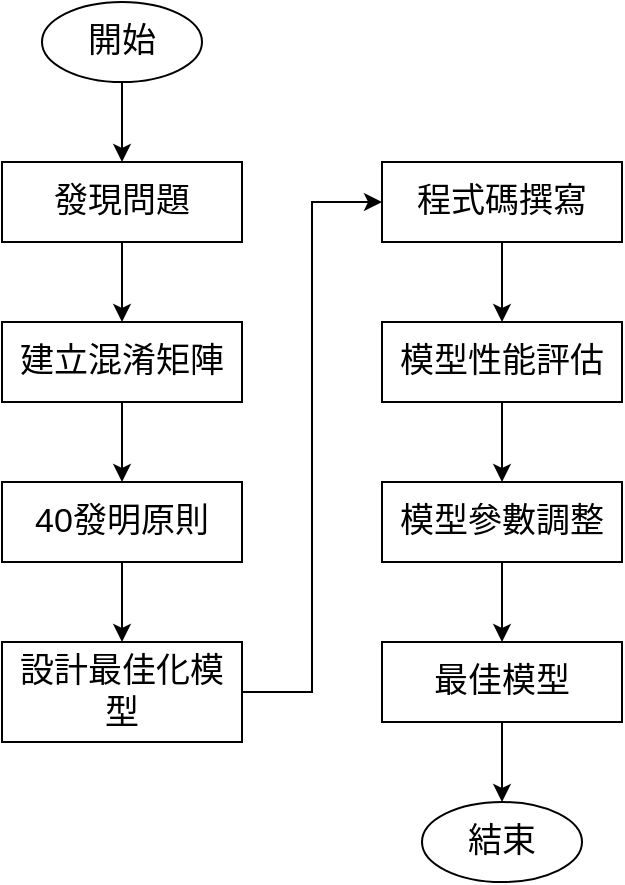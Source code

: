 <mxfile version="25.0.2">
  <diagram name="第 1 页" id="bJ6mwmbkwY7XHwHpn_ra">
    <mxGraphModel dx="989" dy="659" grid="1" gridSize="10" guides="1" tooltips="1" connect="1" arrows="1" fold="1" page="1" pageScale="1" pageWidth="827" pageHeight="1169" math="0" shadow="0">
      <root>
        <mxCell id="0" />
        <mxCell id="1" parent="0" />
        <mxCell id="IIuMpdZD0Lu44luz7Gel-4" style="edgeStyle=orthogonalEdgeStyle;rounded=0;orthogonalLoop=1;jettySize=auto;html=1;exitX=0.5;exitY=1;exitDx=0;exitDy=0;entryX=0.5;entryY=0;entryDx=0;entryDy=0;" parent="1" source="IIuMpdZD0Lu44luz7Gel-2" target="IIuMpdZD0Lu44luz7Gel-3" edge="1">
          <mxGeometry relative="1" as="geometry" />
        </mxCell>
        <mxCell id="IIuMpdZD0Lu44luz7Gel-2" value="&lt;font style=&quot;font-size: 17px;&quot;&gt;開始&lt;/font&gt;" style="ellipse;whiteSpace=wrap;html=1;" parent="1" vertex="1">
          <mxGeometry x="200" y="80" width="80" height="40" as="geometry" />
        </mxCell>
        <mxCell id="gXE6MyRVOh0Qc9UfLYuK-2" value="" style="edgeStyle=orthogonalEdgeStyle;rounded=0;orthogonalLoop=1;jettySize=auto;html=1;" edge="1" parent="1" source="IIuMpdZD0Lu44luz7Gel-3" target="gXE6MyRVOh0Qc9UfLYuK-1">
          <mxGeometry relative="1" as="geometry" />
        </mxCell>
        <mxCell id="IIuMpdZD0Lu44luz7Gel-3" value="&lt;font style=&quot;font-size: 17px;&quot;&gt;發現問題&lt;/font&gt;" style="rounded=0;whiteSpace=wrap;html=1;" parent="1" vertex="1">
          <mxGeometry x="180" y="160" width="120" height="40" as="geometry" />
        </mxCell>
        <mxCell id="gXE6MyRVOh0Qc9UfLYuK-4" value="" style="edgeStyle=orthogonalEdgeStyle;rounded=0;orthogonalLoop=1;jettySize=auto;html=1;" edge="1" parent="1" source="gXE6MyRVOh0Qc9UfLYuK-1" target="gXE6MyRVOh0Qc9UfLYuK-3">
          <mxGeometry relative="1" as="geometry" />
        </mxCell>
        <mxCell id="gXE6MyRVOh0Qc9UfLYuK-1" value="&lt;font style=&quot;font-size: 17px;&quot;&gt;建立混淆矩陣&lt;/font&gt;" style="rounded=0;whiteSpace=wrap;html=1;" vertex="1" parent="1">
          <mxGeometry x="180" y="240" width="120" height="40" as="geometry" />
        </mxCell>
        <mxCell id="gXE6MyRVOh0Qc9UfLYuK-13" style="edgeStyle=orthogonalEdgeStyle;rounded=0;orthogonalLoop=1;jettySize=auto;html=1;exitX=0.5;exitY=1;exitDx=0;exitDy=0;entryX=0.5;entryY=0;entryDx=0;entryDy=0;" edge="1" parent="1" source="gXE6MyRVOh0Qc9UfLYuK-3" target="gXE6MyRVOh0Qc9UfLYuK-7">
          <mxGeometry relative="1" as="geometry" />
        </mxCell>
        <mxCell id="gXE6MyRVOh0Qc9UfLYuK-3" value="&lt;font style=&quot;font-size: 17px;&quot;&gt;40發明原則&lt;/font&gt;" style="rounded=0;whiteSpace=wrap;html=1;" vertex="1" parent="1">
          <mxGeometry x="180" y="320" width="120" height="40" as="geometry" />
        </mxCell>
        <mxCell id="gXE6MyRVOh0Qc9UfLYuK-22" style="edgeStyle=orthogonalEdgeStyle;rounded=0;orthogonalLoop=1;jettySize=auto;html=1;exitX=1;exitY=0.5;exitDx=0;exitDy=0;entryX=0;entryY=0.5;entryDx=0;entryDy=0;" edge="1" parent="1" source="gXE6MyRVOh0Qc9UfLYuK-7" target="gXE6MyRVOh0Qc9UfLYuK-11">
          <mxGeometry relative="1" as="geometry" />
        </mxCell>
        <mxCell id="gXE6MyRVOh0Qc9UfLYuK-7" value="&lt;font style=&quot;font-size: 17px;&quot;&gt;設計最佳化模型&lt;/font&gt;" style="rounded=0;whiteSpace=wrap;html=1;" vertex="1" parent="1">
          <mxGeometry x="180" y="400" width="120" height="50" as="geometry" />
        </mxCell>
        <mxCell id="gXE6MyRVOh0Qc9UfLYuK-15" value="" style="edgeStyle=orthogonalEdgeStyle;rounded=0;orthogonalLoop=1;jettySize=auto;html=1;" edge="1" parent="1" source="gXE6MyRVOh0Qc9UfLYuK-11" target="gXE6MyRVOh0Qc9UfLYuK-14">
          <mxGeometry relative="1" as="geometry" />
        </mxCell>
        <mxCell id="gXE6MyRVOh0Qc9UfLYuK-11" value="&lt;font style=&quot;font-size: 17px;&quot;&gt;程式碼撰寫&lt;/font&gt;" style="rounded=0;whiteSpace=wrap;html=1;" vertex="1" parent="1">
          <mxGeometry x="370" y="160" width="120" height="40" as="geometry" />
        </mxCell>
        <mxCell id="gXE6MyRVOh0Qc9UfLYuK-17" value="" style="edgeStyle=orthogonalEdgeStyle;rounded=0;orthogonalLoop=1;jettySize=auto;html=1;" edge="1" parent="1" source="gXE6MyRVOh0Qc9UfLYuK-14" target="gXE6MyRVOh0Qc9UfLYuK-16">
          <mxGeometry relative="1" as="geometry" />
        </mxCell>
        <mxCell id="gXE6MyRVOh0Qc9UfLYuK-14" value="&lt;font style=&quot;font-size: 17px;&quot;&gt;模型性能評估&lt;/font&gt;" style="rounded=0;whiteSpace=wrap;html=1;" vertex="1" parent="1">
          <mxGeometry x="370" y="240" width="120" height="40" as="geometry" />
        </mxCell>
        <mxCell id="gXE6MyRVOh0Qc9UfLYuK-19" value="" style="edgeStyle=orthogonalEdgeStyle;rounded=0;orthogonalLoop=1;jettySize=auto;html=1;" edge="1" parent="1" source="gXE6MyRVOh0Qc9UfLYuK-16" target="gXE6MyRVOh0Qc9UfLYuK-18">
          <mxGeometry relative="1" as="geometry" />
        </mxCell>
        <mxCell id="gXE6MyRVOh0Qc9UfLYuK-16" value="&lt;font style=&quot;font-size: 17px;&quot;&gt;模型參數調整&lt;/font&gt;" style="rounded=0;whiteSpace=wrap;html=1;" vertex="1" parent="1">
          <mxGeometry x="370" y="320" width="120" height="40" as="geometry" />
        </mxCell>
        <mxCell id="gXE6MyRVOh0Qc9UfLYuK-21" value="" style="edgeStyle=orthogonalEdgeStyle;rounded=0;orthogonalLoop=1;jettySize=auto;html=1;" edge="1" parent="1" source="gXE6MyRVOh0Qc9UfLYuK-18" target="gXE6MyRVOh0Qc9UfLYuK-20">
          <mxGeometry relative="1" as="geometry" />
        </mxCell>
        <mxCell id="gXE6MyRVOh0Qc9UfLYuK-18" value="&lt;font style=&quot;font-size: 17px;&quot;&gt;最佳模型&lt;/font&gt;" style="rounded=0;whiteSpace=wrap;html=1;" vertex="1" parent="1">
          <mxGeometry x="370" y="400" width="120" height="40" as="geometry" />
        </mxCell>
        <mxCell id="gXE6MyRVOh0Qc9UfLYuK-20" value="&lt;font style=&quot;font-size: 17px;&quot;&gt;結束&lt;/font&gt;" style="ellipse;whiteSpace=wrap;html=1;rounded=0;" vertex="1" parent="1">
          <mxGeometry x="390" y="480" width="80" height="40" as="geometry" />
        </mxCell>
      </root>
    </mxGraphModel>
  </diagram>
</mxfile>
